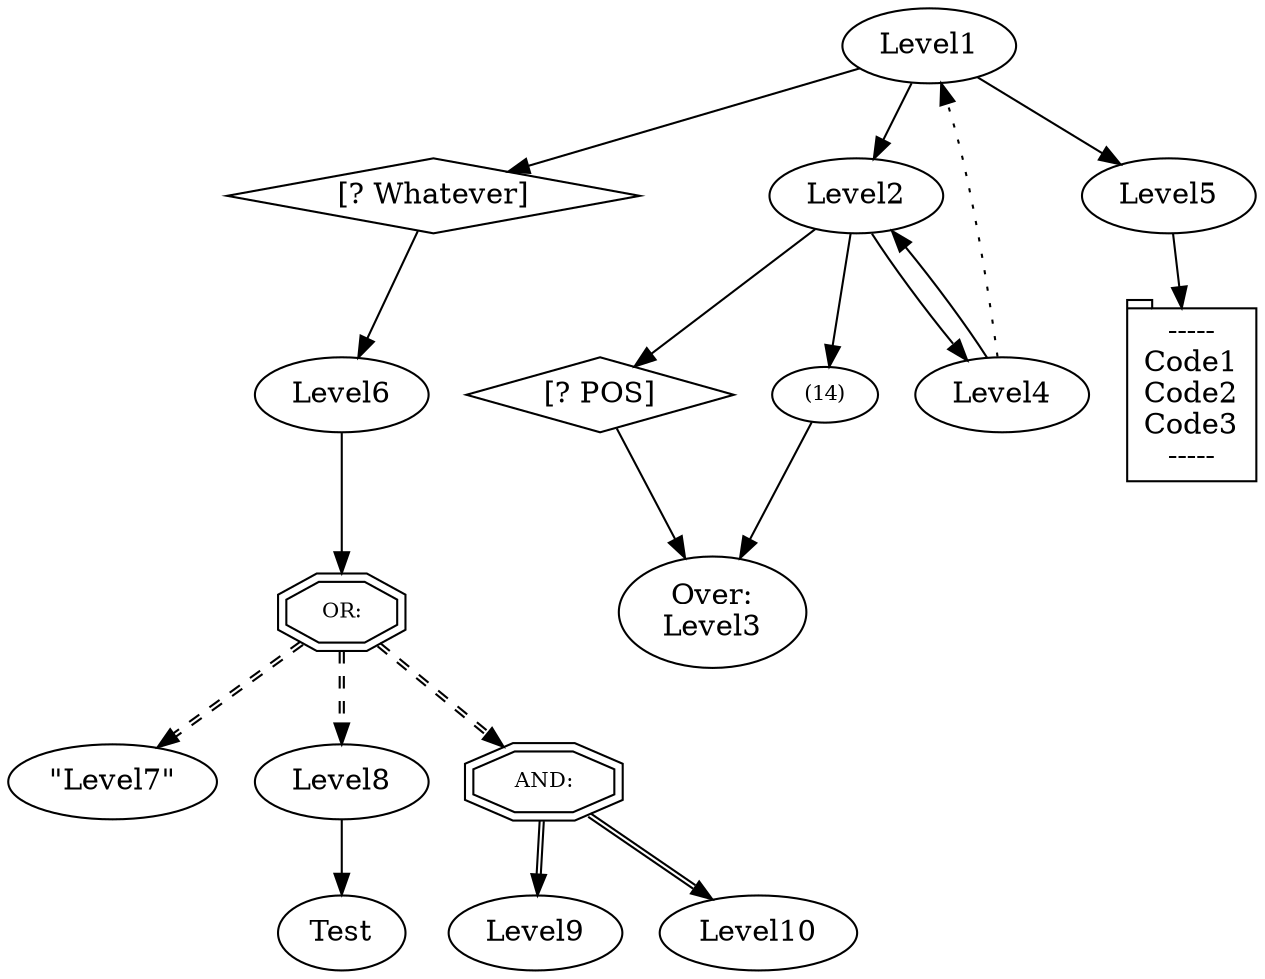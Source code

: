 digraph test {
rankdir=TD
splines=true
overlap=false
edge [ fontsize=8 len=1 ]
fixedsize=true

"0" [label = "Level1"]
"1" [label = "[? Whatever]", shape=diamond]
"2" [label = "Level6"]
"3" [shape=doubleoctagon width = 0.2 height = 0.2 label = <<FONT POINT-SIZE="10">OR:</FONT>>]
"4" [label = "\"Level7\""]
"5" [label = "Level8"]
"6" [label = "Test"]
"7" [shape=doubleoctagon width = 0.2 height = 0.2 label = <<FONT POINT-SIZE="10">AND:</FONT>>]
"8" [label = "Level9"]
"9" [label = "Level10"]
"10" [label = "Level2"]
"11" [label = "[? POS]", shape=diamond]
"12" [label = "Over:
Level3"]
"13" [label = "Level4"]
"14" [width = 0.2 height = 0.2 label = <<FONT POINT-SIZE="10">(14)</FONT>>]
"15" [label = "Level5"]
"16" [label = "-----
Code1
Code2
Code3
-----", shape=tab]

"0" -> "1"
"0" -> "10"
"0" -> "15"
"1" -> "2"
"2" -> "3"
"3" -> "4" [style="dashed" color="black:black"]
"3" -> "5" [style="dashed" color="black:black"]
"3" -> "7" [style="dashed" color="black:black"]
"5" -> "6"
"7" -> "8" [color="black:black"]
"7" -> "9" [color="black:black"]
"10" -> "11"
"10" -> "13"
"10" -> "14"
"11" -> "12"
"13" -> "10"
"13" -> "0" [style="dotted"]
"14" -> "12"
"15" -> "16"
}